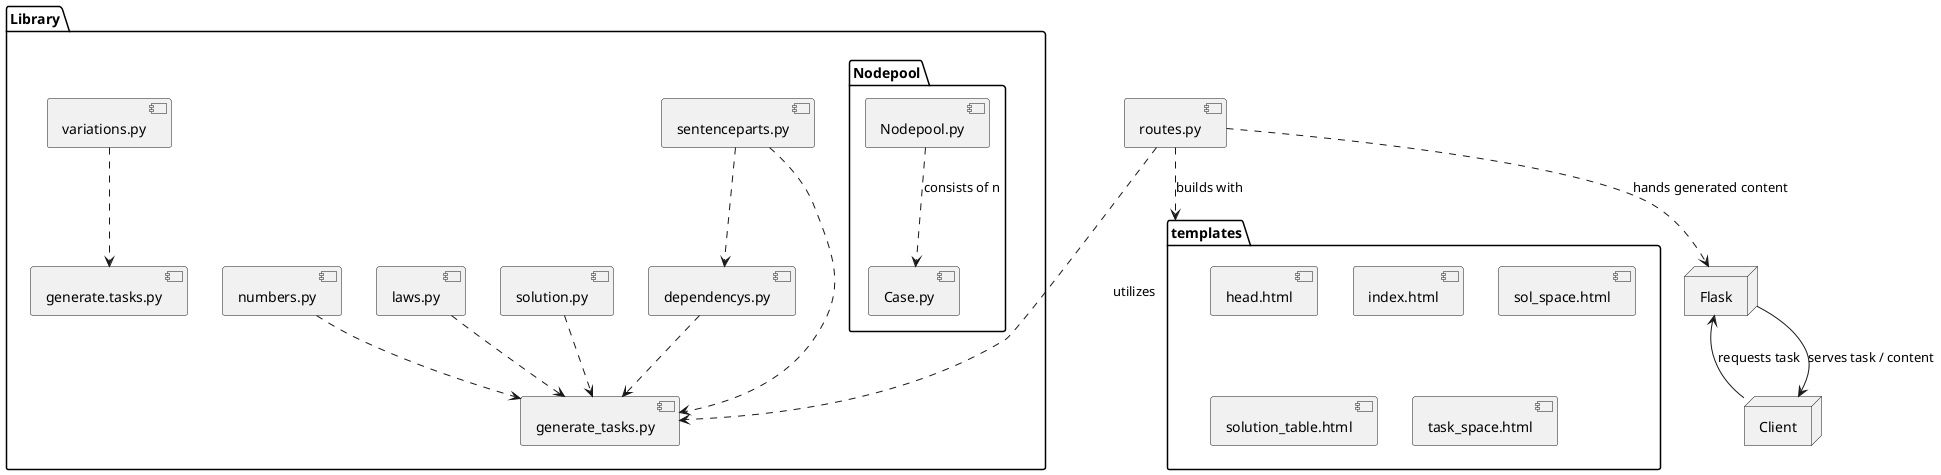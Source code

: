 @startuml Components
package "Library" {
  package "Nodepool" {
    [Nodepool.py] ..> [Case.py] : consists of n
  }

  [dependencys.py] ..> [generate_tasks.py]
  [laws.py] ..> [generate_tasks.py]
  [numbers.py] ..> [generate_tasks.py]
  [sentenceparts.py] ..> [generate_tasks.py]
  [sentenceparts.py] ..> [dependencys.py]
  [solution.py] ..> [generate_tasks.py]
  [variations.py] ..> [generate.tasks.py]
}

package "templates" {
  [head.html]
  [index.html]
  [sol_space.html]
  [solution_table.html]
  [task_space.html]
}

[routes.py] ..> [generate_tasks.py] : utilizes
[routes.py] ..> Flask : hands generated content
[routes.py] ..> templates : builds with

Library -[hidden]d-> templates

node "Flask" {
  
}
node "Client" {

}

Client -up-> Flask : requests task
Flask -down-> Client : serves task / content
@enduml
